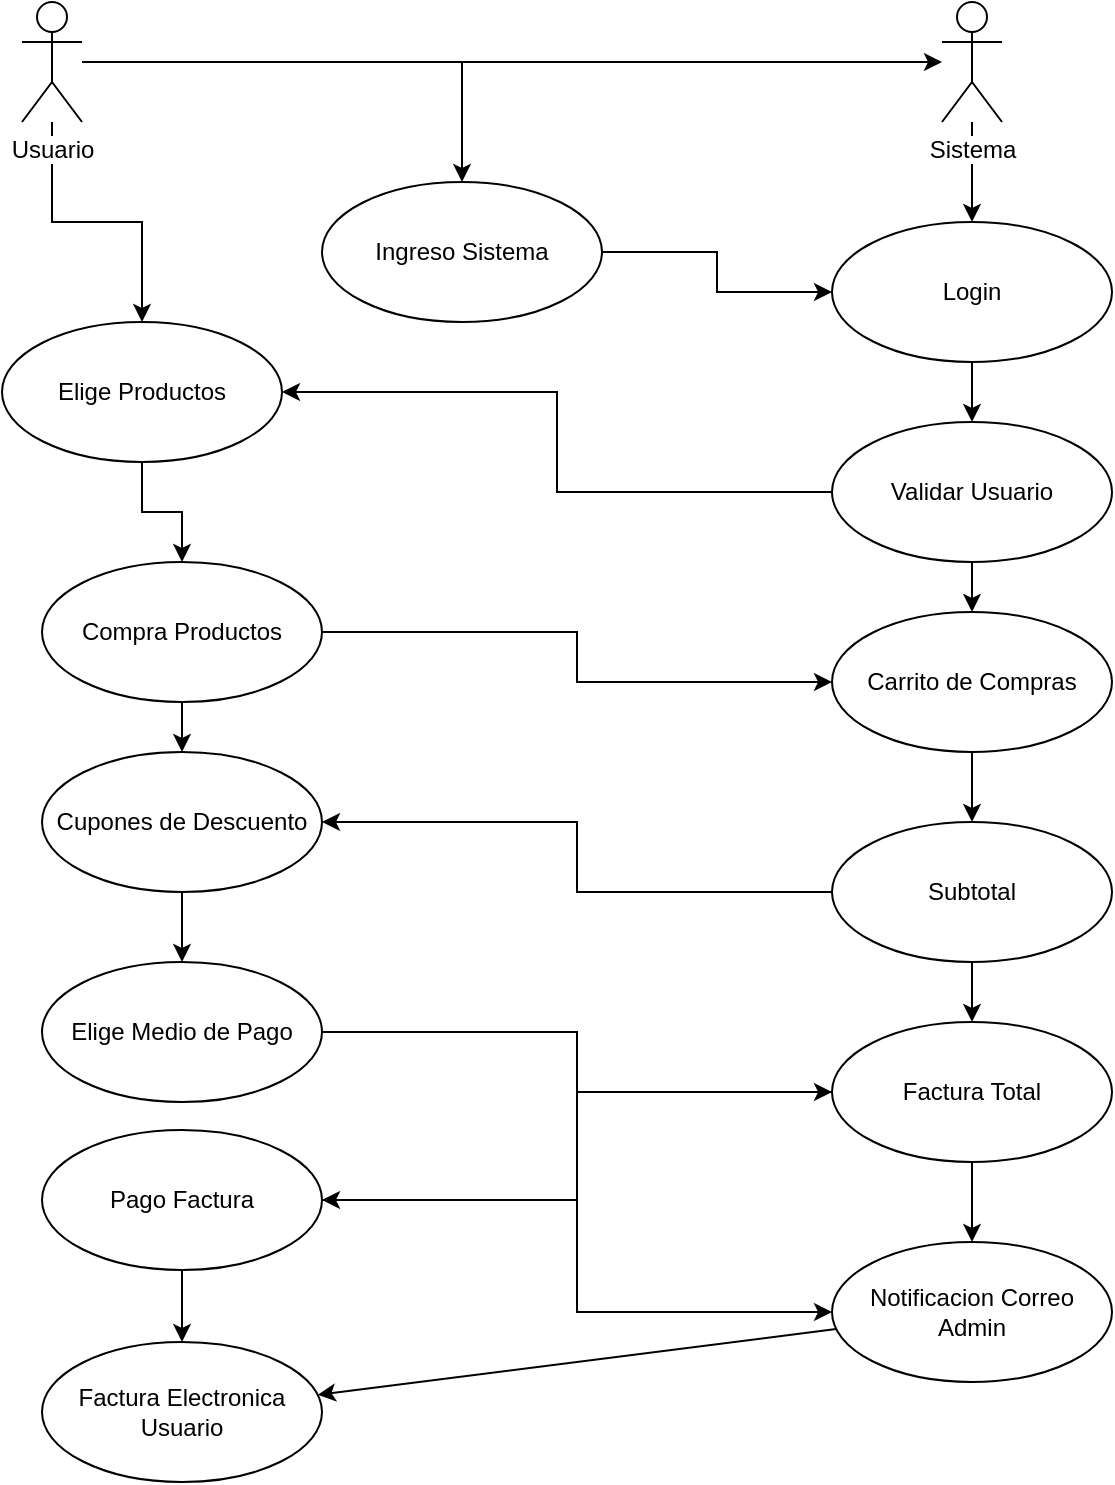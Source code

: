 <mxfile version="12.2.4" pages="1"><diagram id="0x4hMd35JG9dNOg88RqM" name="Page-1"><mxGraphModel dx="797" dy="549" grid="1" gridSize="10" guides="1" tooltips="1" connect="1" arrows="1" fold="1" page="1" pageScale="1" pageWidth="827" pageHeight="1169" math="0" shadow="0"><root><mxCell id="0"/><mxCell id="1" parent="0"/><mxCell id="4" value="" style="edgeStyle=orthogonalEdgeStyle;rounded=0;orthogonalLoop=1;jettySize=auto;html=1;" parent="1" source="2" target="3" edge="1"><mxGeometry relative="1" as="geometry"/></mxCell><mxCell id="9" value="" style="edgeStyle=orthogonalEdgeStyle;rounded=0;orthogonalLoop=1;jettySize=auto;html=1;" parent="1" source="2" target="8" edge="1"><mxGeometry relative="1" as="geometry"/></mxCell><mxCell id="19" value="" style="edgeStyle=orthogonalEdgeStyle;rounded=0;orthogonalLoop=1;jettySize=auto;html=1;" parent="1" source="2" target="20" edge="1"><mxGeometry relative="1" as="geometry"><mxPoint x="65" y="190" as="targetPoint"/></mxGeometry></mxCell><mxCell id="2" value="Usuario" style="shape=umlActor;verticalLabelPosition=bottom;labelBackgroundColor=#ffffff;verticalAlign=top;html=1;outlineConnect=0;" parent="1" vertex="1"><mxGeometry x="60" y="20" width="30" height="60" as="geometry"/></mxCell><mxCell id="12" value="" style="edgeStyle=orthogonalEdgeStyle;rounded=0;orthogonalLoop=1;jettySize=auto;html=1;" parent="1" source="3" target="10" edge="1"><mxGeometry relative="1" as="geometry"/></mxCell><mxCell id="3" value="Sistema&lt;br&gt;" style="shape=umlActor;verticalLabelPosition=bottom;labelBackgroundColor=#ffffff;verticalAlign=top;html=1;outlineConnect=0;" parent="1" vertex="1"><mxGeometry x="520" y="20" width="30" height="60" as="geometry"/></mxCell><mxCell id="11" value="" style="edgeStyle=orthogonalEdgeStyle;rounded=0;orthogonalLoop=1;jettySize=auto;html=1;" parent="1" source="8" target="10" edge="1"><mxGeometry relative="1" as="geometry"/></mxCell><mxCell id="8" value="Ingreso Sistema" style="ellipse;whiteSpace=wrap;html=1;" parent="1" vertex="1"><mxGeometry x="210" y="110" width="140" height="70" as="geometry"/></mxCell><mxCell id="14" value="" style="edgeStyle=orthogonalEdgeStyle;rounded=0;orthogonalLoop=1;jettySize=auto;html=1;" parent="1" source="10" target="13" edge="1"><mxGeometry relative="1" as="geometry"/></mxCell><mxCell id="10" value="Login" style="ellipse;whiteSpace=wrap;html=1;" parent="1" vertex="1"><mxGeometry x="465" y="130" width="140" height="70" as="geometry"/></mxCell><mxCell id="22" value="" style="edgeStyle=orthogonalEdgeStyle;rounded=0;orthogonalLoop=1;jettySize=auto;html=1;" parent="1" source="13" target="20" edge="1"><mxGeometry relative="1" as="geometry"><mxPoint x="385" y="265" as="targetPoint"/></mxGeometry></mxCell><mxCell id="29" value="" style="edgeStyle=orthogonalEdgeStyle;rounded=0;orthogonalLoop=1;jettySize=auto;html=1;" parent="1" source="13" target="25" edge="1"><mxGeometry relative="1" as="geometry"/></mxCell><mxCell id="13" value="Validar Usuario" style="ellipse;whiteSpace=wrap;html=1;" parent="1" vertex="1"><mxGeometry x="465" y="230" width="140" height="70" as="geometry"/></mxCell><mxCell id="24" value="" style="edgeStyle=orthogonalEdgeStyle;rounded=0;orthogonalLoop=1;jettySize=auto;html=1;" parent="1" source="20" target="23" edge="1"><mxGeometry relative="1" as="geometry"/></mxCell><mxCell id="20" value="Elige Productos" style="ellipse;whiteSpace=wrap;html=1;" parent="1" vertex="1"><mxGeometry x="50" y="180" width="140" height="70" as="geometry"/></mxCell><mxCell id="26" value="" style="edgeStyle=orthogonalEdgeStyle;rounded=0;orthogonalLoop=1;jettySize=auto;html=1;" parent="1" source="23" target="25" edge="1"><mxGeometry relative="1" as="geometry"/></mxCell><mxCell id="32" value="" style="edgeStyle=orthogonalEdgeStyle;rounded=0;orthogonalLoop=1;jettySize=auto;html=1;" parent="1" source="23" target="30" edge="1"><mxGeometry relative="1" as="geometry"/></mxCell><mxCell id="23" value="Compra Productos" style="ellipse;whiteSpace=wrap;html=1;" parent="1" vertex="1"><mxGeometry x="70" y="300" width="140" height="70" as="geometry"/></mxCell><mxCell id="28" value="" style="edgeStyle=orthogonalEdgeStyle;rounded=0;orthogonalLoop=1;jettySize=auto;html=1;" parent="1" source="25" target="27" edge="1"><mxGeometry relative="1" as="geometry"/></mxCell><mxCell id="25" value="Carrito de Compras" style="ellipse;whiteSpace=wrap;html=1;" parent="1" vertex="1"><mxGeometry x="465" y="325" width="140" height="70" as="geometry"/></mxCell><mxCell id="31" value="" style="edgeStyle=orthogonalEdgeStyle;rounded=0;orthogonalLoop=1;jettySize=auto;html=1;" parent="1" source="27" target="30" edge="1"><mxGeometry relative="1" as="geometry"/></mxCell><mxCell id="42" value="" style="edgeStyle=orthogonalEdgeStyle;rounded=0;orthogonalLoop=1;jettySize=auto;html=1;" parent="1" source="27" target="40" edge="1"><mxGeometry relative="1" as="geometry"/></mxCell><mxCell id="27" value="Subtotal" style="ellipse;whiteSpace=wrap;html=1;" parent="1" vertex="1"><mxGeometry x="465" y="430" width="140" height="70" as="geometry"/></mxCell><mxCell id="39" value="" style="edgeStyle=orthogonalEdgeStyle;rounded=0;orthogonalLoop=1;jettySize=auto;html=1;" parent="1" source="30" target="37" edge="1"><mxGeometry relative="1" as="geometry"/></mxCell><mxCell id="30" value="Cupones de Descuento" style="ellipse;whiteSpace=wrap;html=1;" parent="1" vertex="1"><mxGeometry x="70" y="395" width="140" height="70" as="geometry"/></mxCell><mxCell id="41" value="" style="edgeStyle=orthogonalEdgeStyle;rounded=0;orthogonalLoop=1;jettySize=auto;html=1;" parent="1" source="37" target="40" edge="1"><mxGeometry relative="1" as="geometry"/></mxCell><mxCell id="37" value="Elige Medio de Pago" style="ellipse;whiteSpace=wrap;html=1;" parent="1" vertex="1"><mxGeometry x="70" y="500" width="140" height="70" as="geometry"/></mxCell><mxCell id="44" value="" style="edgeStyle=orthogonalEdgeStyle;rounded=0;orthogonalLoop=1;jettySize=auto;html=1;" parent="1" source="40" target="43" edge="1"><mxGeometry relative="1" as="geometry"/></mxCell><mxCell id="47" value="" style="edgeStyle=orthogonalEdgeStyle;rounded=0;orthogonalLoop=1;jettySize=auto;html=1;" parent="1" source="40" target="45" edge="1"><mxGeometry relative="1" as="geometry"/></mxCell><mxCell id="40" value="Factura Total" style="ellipse;whiteSpace=wrap;html=1;" parent="1" vertex="1"><mxGeometry x="465" y="530" width="140" height="70" as="geometry"/></mxCell><mxCell id="46" value="" style="edgeStyle=orthogonalEdgeStyle;rounded=0;orthogonalLoop=1;jettySize=auto;html=1;" parent="1" source="43" target="45" edge="1"><mxGeometry relative="1" as="geometry"/></mxCell><mxCell id="50" value="" style="edgeStyle=orthogonalEdgeStyle;rounded=0;orthogonalLoop=1;jettySize=auto;html=1;" parent="1" source="43" target="48" edge="1"><mxGeometry relative="1" as="geometry"/></mxCell><mxCell id="43" value="Pago Factura" style="ellipse;whiteSpace=wrap;html=1;" parent="1" vertex="1"><mxGeometry x="70" y="584" width="140" height="70" as="geometry"/></mxCell><mxCell id="49" value="" style="edgeStyle=orthogonalEdgeStyle;rounded=0;orthogonalLoop=1;jettySize=auto;html=1;" parent="1" source="45" target="48" edge="1"><mxGeometry relative="1" as="geometry"><Array as="points"><mxPoint x="140" y="710"/></Array></mxGeometry></mxCell><mxCell id="45" value="Notificacion Correo Admin" style="ellipse;whiteSpace=wrap;html=1;" parent="1" vertex="1"><mxGeometry x="465" y="640" width="140" height="70" as="geometry"/></mxCell><mxCell id="48" value="Factura Electronica Usuario" style="ellipse;whiteSpace=wrap;html=1;" parent="1" vertex="1"><mxGeometry x="70" y="690" width="140" height="70" as="geometry"/></mxCell></root></mxGraphModel></diagram></mxfile>